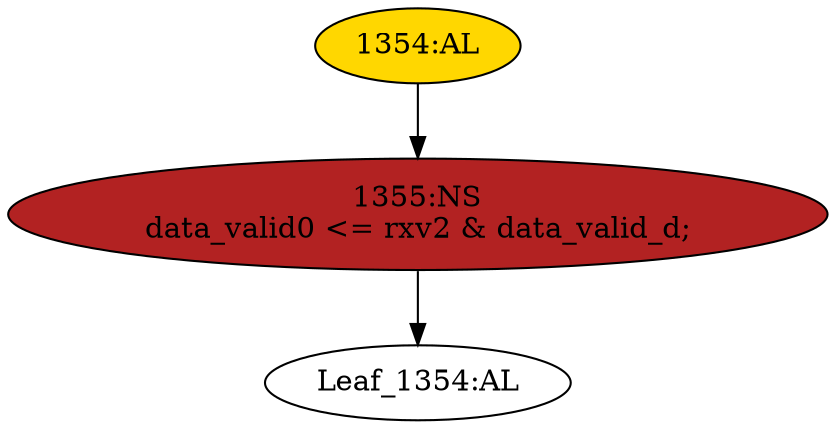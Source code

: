 strict digraph "" {
	node [label="\N"];
	"Leaf_1354:AL"	 [def_var="['data_valid0']",
		label="Leaf_1354:AL"];
	"1355:NS"	 [ast="<pyverilog.vparser.ast.NonblockingSubstitution object at 0x7f0647e57850>",
		fillcolor=firebrick,
		label="1355:NS
data_valid0 <= rxv2 & data_valid_d;",
		statements="[<pyverilog.vparser.ast.NonblockingSubstitution object at 0x7f0647e57850>]",
		style=filled,
		typ=NonblockingSubstitution];
	"1355:NS" -> "Leaf_1354:AL"	 [cond="[]",
		lineno=None];
	"1354:AL"	 [ast="<pyverilog.vparser.ast.Always object at 0x7f0647e57ad0>",
		clk_sens=True,
		fillcolor=gold,
		label="1354:AL",
		sens="['clk']",
		statements="[]",
		style=filled,
		typ=Always,
		use_var="['rxv2', 'data_valid_d']"];
	"1354:AL" -> "1355:NS"	 [cond="[]",
		lineno=None];
}

